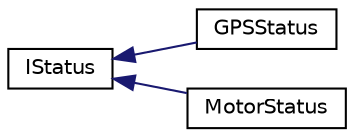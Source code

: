 digraph "Graphical Class Hierarchy"
{
  edge [fontname="Helvetica",fontsize="10",labelfontname="Helvetica",labelfontsize="10"];
  node [fontname="Helvetica",fontsize="10",shape=record];
  rankdir="LR";
  Node0 [label="IStatus",height=0.2,width=0.4,color="black", fillcolor="white", style="filled",URL="$class_i_status.html"];
  Node0 -> Node1 [dir="back",color="midnightblue",fontsize="10",style="solid",fontname="Helvetica"];
  Node1 [label="GPSStatus",height=0.2,width=0.4,color="black", fillcolor="white", style="filled",URL="$class_g_p_s_status.html"];
  Node0 -> Node2 [dir="back",color="midnightblue",fontsize="10",style="solid",fontname="Helvetica"];
  Node2 [label="MotorStatus",height=0.2,width=0.4,color="black", fillcolor="white", style="filled",URL="$class_motor_status.html"];
}
